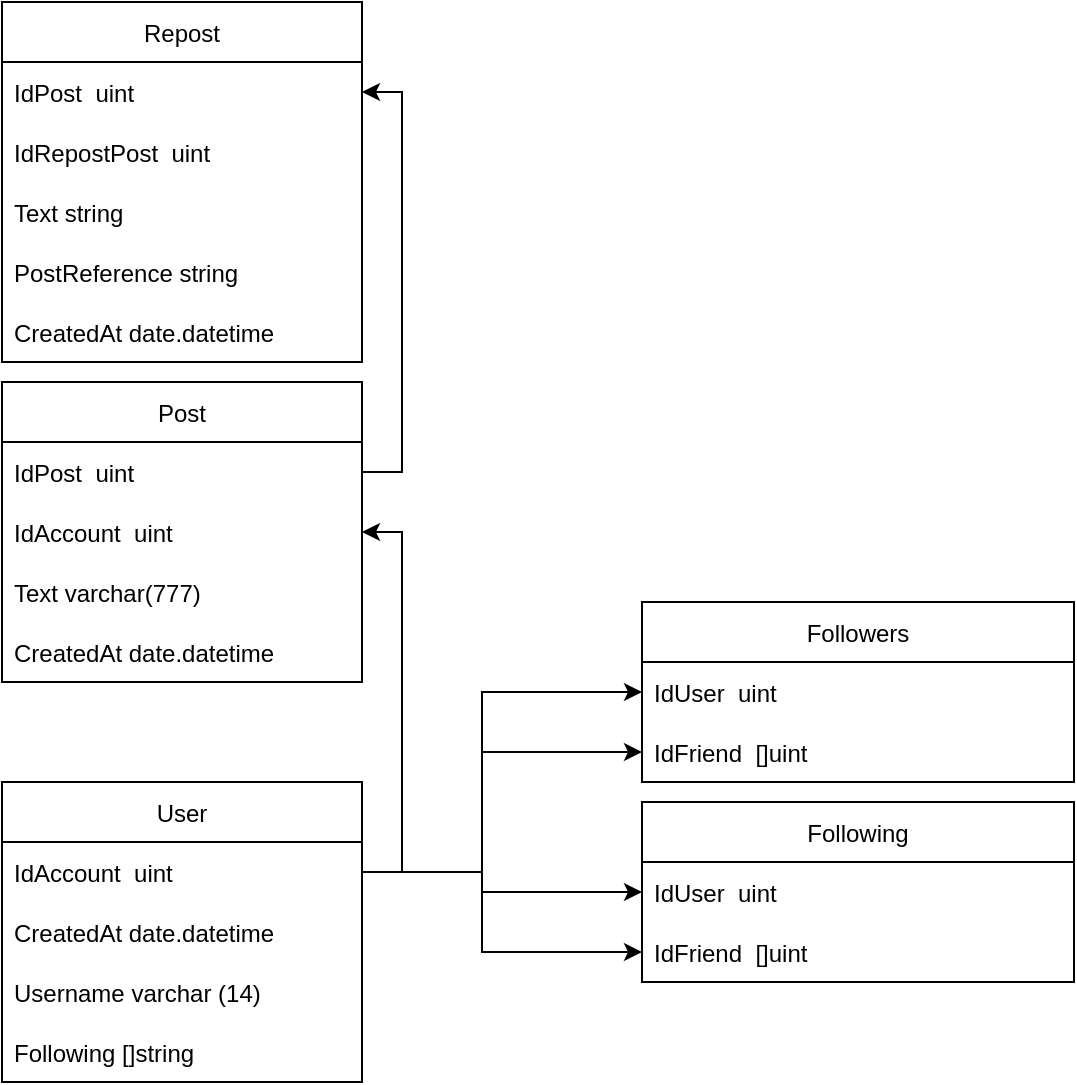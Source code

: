 <mxfile version="17.4.2" type="device"><diagram id="C5RBs43oDa-KdzZeNtuy" name="Page-1"><mxGraphModel dx="723" dy="494" grid="1" gridSize="10" guides="1" tooltips="1" connect="1" arrows="1" fold="1" page="1" pageScale="1" pageWidth="827" pageHeight="1169" math="0" shadow="0"><root><mxCell id="WIyWlLk6GJQsqaUBKTNV-0"/><mxCell id="WIyWlLk6GJQsqaUBKTNV-1" parent="WIyWlLk6GJQsqaUBKTNV-0"/><mxCell id="12" value="Repost" style="swimlane;fontStyle=0;childLayout=stackLayout;horizontal=1;startSize=30;horizontalStack=0;resizeParent=1;resizeParentMax=0;resizeLast=0;collapsible=1;marginBottom=0;" parent="WIyWlLk6GJQsqaUBKTNV-1" vertex="1"><mxGeometry x="40" y="40" width="180" height="180" as="geometry"><mxRectangle x="80" y="40" width="60" height="30" as="alternateBounds"/></mxGeometry></mxCell><mxCell id="14" value="IdPost  uint" style="text;strokeColor=none;fillColor=none;align=left;verticalAlign=middle;spacingLeft=4;spacingRight=4;overflow=hidden;points=[[0,0.5],[1,0.5]];portConstraint=eastwest;rotatable=0;" parent="12" vertex="1"><mxGeometry y="30" width="180" height="30" as="geometry"/></mxCell><mxCell id="17" value="IdRepostPost  uint" style="text;strokeColor=none;fillColor=none;align=left;verticalAlign=middle;spacingLeft=4;spacingRight=4;overflow=hidden;points=[[0,0.5],[1,0.5]];portConstraint=eastwest;rotatable=0;" parent="12" vertex="1"><mxGeometry y="60" width="180" height="30" as="geometry"/></mxCell><mxCell id="15" value="Text string" style="text;strokeColor=none;fillColor=none;align=left;verticalAlign=middle;spacingLeft=4;spacingRight=4;overflow=hidden;points=[[0,0.5],[1,0.5]];portConstraint=eastwest;rotatable=0;" parent="12" vertex="1"><mxGeometry y="90" width="180" height="30" as="geometry"/></mxCell><mxCell id="20" value="PostReference string" style="text;strokeColor=none;fillColor=none;align=left;verticalAlign=middle;spacingLeft=4;spacingRight=4;overflow=hidden;points=[[0,0.5],[1,0.5]];portConstraint=eastwest;rotatable=0;" parent="12" vertex="1"><mxGeometry y="120" width="180" height="30" as="geometry"/></mxCell><mxCell id="16" value="CreatedAt date.datetime" style="text;strokeColor=none;fillColor=none;align=left;verticalAlign=middle;spacingLeft=4;spacingRight=4;overflow=hidden;points=[[0,0.5],[1,0.5]];portConstraint=eastwest;rotatable=0;" parent="12" vertex="1"><mxGeometry y="150" width="180" height="30" as="geometry"/></mxCell><mxCell id="Qxd_UdMWwnqVK0xLhOXw-20" value="User" style="swimlane;fontStyle=0;childLayout=stackLayout;horizontal=1;startSize=30;horizontalStack=0;resizeParent=1;resizeParentMax=0;resizeLast=0;collapsible=1;marginBottom=0;" vertex="1" parent="WIyWlLk6GJQsqaUBKTNV-1"><mxGeometry x="40" y="430" width="180" height="150" as="geometry"><mxRectangle x="80" y="40" width="60" height="30" as="alternateBounds"/></mxGeometry></mxCell><mxCell id="Qxd_UdMWwnqVK0xLhOXw-25" value="IdAccount  uint" style="text;strokeColor=none;fillColor=none;align=left;verticalAlign=middle;spacingLeft=4;spacingRight=4;overflow=hidden;points=[[0,0.5],[1,0.5]];portConstraint=eastwest;rotatable=0;" vertex="1" parent="Qxd_UdMWwnqVK0xLhOXw-20"><mxGeometry y="30" width="180" height="30" as="geometry"/></mxCell><mxCell id="Qxd_UdMWwnqVK0xLhOXw-22" value="CreatedAt date.datetime" style="text;strokeColor=none;fillColor=none;align=left;verticalAlign=middle;spacingLeft=4;spacingRight=4;overflow=hidden;points=[[0,0.5],[1,0.5]];portConstraint=eastwest;rotatable=0;" vertex="1" parent="Qxd_UdMWwnqVK0xLhOXw-20"><mxGeometry y="60" width="180" height="30" as="geometry"/></mxCell><mxCell id="Qxd_UdMWwnqVK0xLhOXw-21" value="Username varchar (14)" style="text;strokeColor=none;fillColor=none;align=left;verticalAlign=middle;spacingLeft=4;spacingRight=4;overflow=hidden;points=[[0,0.5],[1,0.5]];portConstraint=eastwest;rotatable=0;" vertex="1" parent="Qxd_UdMWwnqVK0xLhOXw-20"><mxGeometry y="90" width="180" height="30" as="geometry"/></mxCell><mxCell id="Qxd_UdMWwnqVK0xLhOXw-24" value="Following []string" style="text;strokeColor=none;fillColor=none;align=left;verticalAlign=middle;spacingLeft=4;spacingRight=4;overflow=hidden;points=[[0,0.5],[1,0.5]];portConstraint=eastwest;rotatable=0;" vertex="1" parent="Qxd_UdMWwnqVK0xLhOXw-20"><mxGeometry y="120" width="180" height="30" as="geometry"/></mxCell><mxCell id="Qxd_UdMWwnqVK0xLhOXw-26" value="Post" style="swimlane;fontStyle=0;childLayout=stackLayout;horizontal=1;startSize=30;horizontalStack=0;resizeParent=1;resizeParentMax=0;resizeLast=0;collapsible=1;marginBottom=0;" vertex="1" parent="WIyWlLk6GJQsqaUBKTNV-1"><mxGeometry x="40" y="230" width="180" height="150" as="geometry"><mxRectangle x="80" y="40" width="60" height="30" as="alternateBounds"/></mxGeometry></mxCell><mxCell id="Qxd_UdMWwnqVK0xLhOXw-28" value="IdPost  uint" style="text;strokeColor=none;fillColor=none;align=left;verticalAlign=middle;spacingLeft=4;spacingRight=4;overflow=hidden;points=[[0,0.5],[1,0.5]];portConstraint=eastwest;rotatable=0;" vertex="1" parent="Qxd_UdMWwnqVK0xLhOXw-26"><mxGeometry y="30" width="180" height="30" as="geometry"/></mxCell><mxCell id="Qxd_UdMWwnqVK0xLhOXw-27" value="IdAccount  uint" style="text;strokeColor=none;fillColor=none;align=left;verticalAlign=middle;spacingLeft=4;spacingRight=4;overflow=hidden;points=[[0,0.5],[1,0.5]];portConstraint=eastwest;rotatable=0;" vertex="1" parent="Qxd_UdMWwnqVK0xLhOXw-26"><mxGeometry y="60" width="180" height="30" as="geometry"/></mxCell><mxCell id="Qxd_UdMWwnqVK0xLhOXw-29" value="Text varchar(777)" style="text;strokeColor=none;fillColor=none;align=left;verticalAlign=middle;spacingLeft=4;spacingRight=4;overflow=hidden;points=[[0,0.5],[1,0.5]];portConstraint=eastwest;rotatable=0;" vertex="1" parent="Qxd_UdMWwnqVK0xLhOXw-26"><mxGeometry y="90" width="180" height="30" as="geometry"/></mxCell><mxCell id="Qxd_UdMWwnqVK0xLhOXw-30" value="CreatedAt date.datetime" style="text;strokeColor=none;fillColor=none;align=left;verticalAlign=middle;spacingLeft=4;spacingRight=4;overflow=hidden;points=[[0,0.5],[1,0.5]];portConstraint=eastwest;rotatable=0;" vertex="1" parent="Qxd_UdMWwnqVK0xLhOXw-26"><mxGeometry y="120" width="180" height="30" as="geometry"/></mxCell><mxCell id="Qxd_UdMWwnqVK0xLhOXw-33" style="edgeStyle=orthogonalEdgeStyle;rounded=0;orthogonalLoop=1;jettySize=auto;html=1;entryX=1;entryY=0.5;entryDx=0;entryDy=0;" edge="1" parent="WIyWlLk6GJQsqaUBKTNV-1" source="Qxd_UdMWwnqVK0xLhOXw-25" target="Qxd_UdMWwnqVK0xLhOXw-27"><mxGeometry relative="1" as="geometry"><Array as="points"><mxPoint x="240" y="475"/><mxPoint x="240" y="305"/></Array></mxGeometry></mxCell><mxCell id="Qxd_UdMWwnqVK0xLhOXw-34" style="edgeStyle=orthogonalEdgeStyle;rounded=0;orthogonalLoop=1;jettySize=auto;html=1;entryX=1;entryY=0.5;entryDx=0;entryDy=0;" edge="1" parent="WIyWlLk6GJQsqaUBKTNV-1" source="Qxd_UdMWwnqVK0xLhOXw-28" target="14"><mxGeometry relative="1" as="geometry"><Array as="points"><mxPoint x="240" y="275"/><mxPoint x="240" y="85"/></Array></mxGeometry></mxCell><mxCell id="Qxd_UdMWwnqVK0xLhOXw-35" value="Followers" style="swimlane;fontStyle=0;childLayout=stackLayout;horizontal=1;startSize=30;horizontalStack=0;resizeParent=1;resizeParentMax=0;resizeLast=0;collapsible=1;marginBottom=0;" vertex="1" parent="WIyWlLk6GJQsqaUBKTNV-1"><mxGeometry x="360" y="340" width="216" height="90" as="geometry"/></mxCell><mxCell id="Qxd_UdMWwnqVK0xLhOXw-39" value="IdUser  uint" style="text;strokeColor=none;fillColor=none;align=left;verticalAlign=middle;spacingLeft=4;spacingRight=4;overflow=hidden;points=[[0,0.5],[1,0.5]];portConstraint=eastwest;rotatable=0;" vertex="1" parent="Qxd_UdMWwnqVK0xLhOXw-35"><mxGeometry y="30" width="216" height="30" as="geometry"/></mxCell><mxCell id="Qxd_UdMWwnqVK0xLhOXw-41" value="IdFriend  []uint" style="text;strokeColor=none;fillColor=none;align=left;verticalAlign=middle;spacingLeft=4;spacingRight=4;overflow=hidden;points=[[0,0.5],[1,0.5]];portConstraint=eastwest;rotatable=0;" vertex="1" parent="Qxd_UdMWwnqVK0xLhOXw-35"><mxGeometry y="60" width="216" height="30" as="geometry"/></mxCell><mxCell id="Qxd_UdMWwnqVK0xLhOXw-40" style="edgeStyle=orthogonalEdgeStyle;rounded=0;orthogonalLoop=1;jettySize=auto;html=1;entryX=0;entryY=0.5;entryDx=0;entryDy=0;" edge="1" parent="WIyWlLk6GJQsqaUBKTNV-1" source="Qxd_UdMWwnqVK0xLhOXw-25" target="Qxd_UdMWwnqVK0xLhOXw-39"><mxGeometry relative="1" as="geometry"><Array as="points"><mxPoint x="280" y="475"/><mxPoint x="280" y="385"/></Array></mxGeometry></mxCell><mxCell id="Qxd_UdMWwnqVK0xLhOXw-42" style="edgeStyle=orthogonalEdgeStyle;rounded=0;orthogonalLoop=1;jettySize=auto;html=1;entryX=0;entryY=0.5;entryDx=0;entryDy=0;" edge="1" parent="WIyWlLk6GJQsqaUBKTNV-1" source="Qxd_UdMWwnqVK0xLhOXw-25" target="Qxd_UdMWwnqVK0xLhOXw-41"><mxGeometry relative="1" as="geometry"><Array as="points"><mxPoint x="280" y="475"/><mxPoint x="280" y="415"/></Array></mxGeometry></mxCell><mxCell id="Qxd_UdMWwnqVK0xLhOXw-43" value="Following" style="swimlane;fontStyle=0;childLayout=stackLayout;horizontal=1;startSize=30;horizontalStack=0;resizeParent=1;resizeParentMax=0;resizeLast=0;collapsible=1;marginBottom=0;" vertex="1" parent="WIyWlLk6GJQsqaUBKTNV-1"><mxGeometry x="360" y="440" width="216" height="90" as="geometry"/></mxCell><mxCell id="Qxd_UdMWwnqVK0xLhOXw-44" value="IdUser  uint" style="text;strokeColor=none;fillColor=none;align=left;verticalAlign=middle;spacingLeft=4;spacingRight=4;overflow=hidden;points=[[0,0.5],[1,0.5]];portConstraint=eastwest;rotatable=0;" vertex="1" parent="Qxd_UdMWwnqVK0xLhOXw-43"><mxGeometry y="30" width="216" height="30" as="geometry"/></mxCell><mxCell id="Qxd_UdMWwnqVK0xLhOXw-45" value="IdFriend  []uint" style="text;strokeColor=none;fillColor=none;align=left;verticalAlign=middle;spacingLeft=4;spacingRight=4;overflow=hidden;points=[[0,0.5],[1,0.5]];portConstraint=eastwest;rotatable=0;" vertex="1" parent="Qxd_UdMWwnqVK0xLhOXw-43"><mxGeometry y="60" width="216" height="30" as="geometry"/></mxCell><mxCell id="Qxd_UdMWwnqVK0xLhOXw-46" style="edgeStyle=orthogonalEdgeStyle;rounded=0;orthogonalLoop=1;jettySize=auto;html=1;entryX=0;entryY=0.5;entryDx=0;entryDy=0;" edge="1" parent="WIyWlLk6GJQsqaUBKTNV-1" source="Qxd_UdMWwnqVK0xLhOXw-25" target="Qxd_UdMWwnqVK0xLhOXw-44"><mxGeometry relative="1" as="geometry"><Array as="points"><mxPoint x="280" y="475"/><mxPoint x="280" y="485"/></Array></mxGeometry></mxCell><mxCell id="Qxd_UdMWwnqVK0xLhOXw-47" style="edgeStyle=orthogonalEdgeStyle;rounded=0;orthogonalLoop=1;jettySize=auto;html=1;entryX=0;entryY=0.5;entryDx=0;entryDy=0;" edge="1" parent="WIyWlLk6GJQsqaUBKTNV-1" source="Qxd_UdMWwnqVK0xLhOXw-25" target="Qxd_UdMWwnqVK0xLhOXw-45"><mxGeometry relative="1" as="geometry"><Array as="points"><mxPoint x="280" y="475"/><mxPoint x="280" y="515"/></Array></mxGeometry></mxCell></root></mxGraphModel></diagram></mxfile>